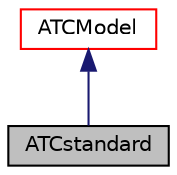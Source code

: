 digraph "ATCstandard"
{
  bgcolor="transparent";
  edge [fontname="Helvetica",fontsize="10",labelfontname="Helvetica",labelfontsize="10"];
  node [fontname="Helvetica",fontsize="10",shape=record];
  Node1 [label="ATCstandard",height=0.2,width=0.4,color="black", fillcolor="grey75", style="filled" fontcolor="black"];
  Node2 -> Node1 [dir="back",color="midnightblue",fontsize="10",style="solid",fontname="Helvetica"];
  Node2 [label="ATCModel",height=0.2,width=0.4,color="red",URL="$classFoam_1_1ATCModel.html",tooltip="Base class for selecting the adjoint transpose convection model. Inherits from regIOobject to add loo..."];
}
